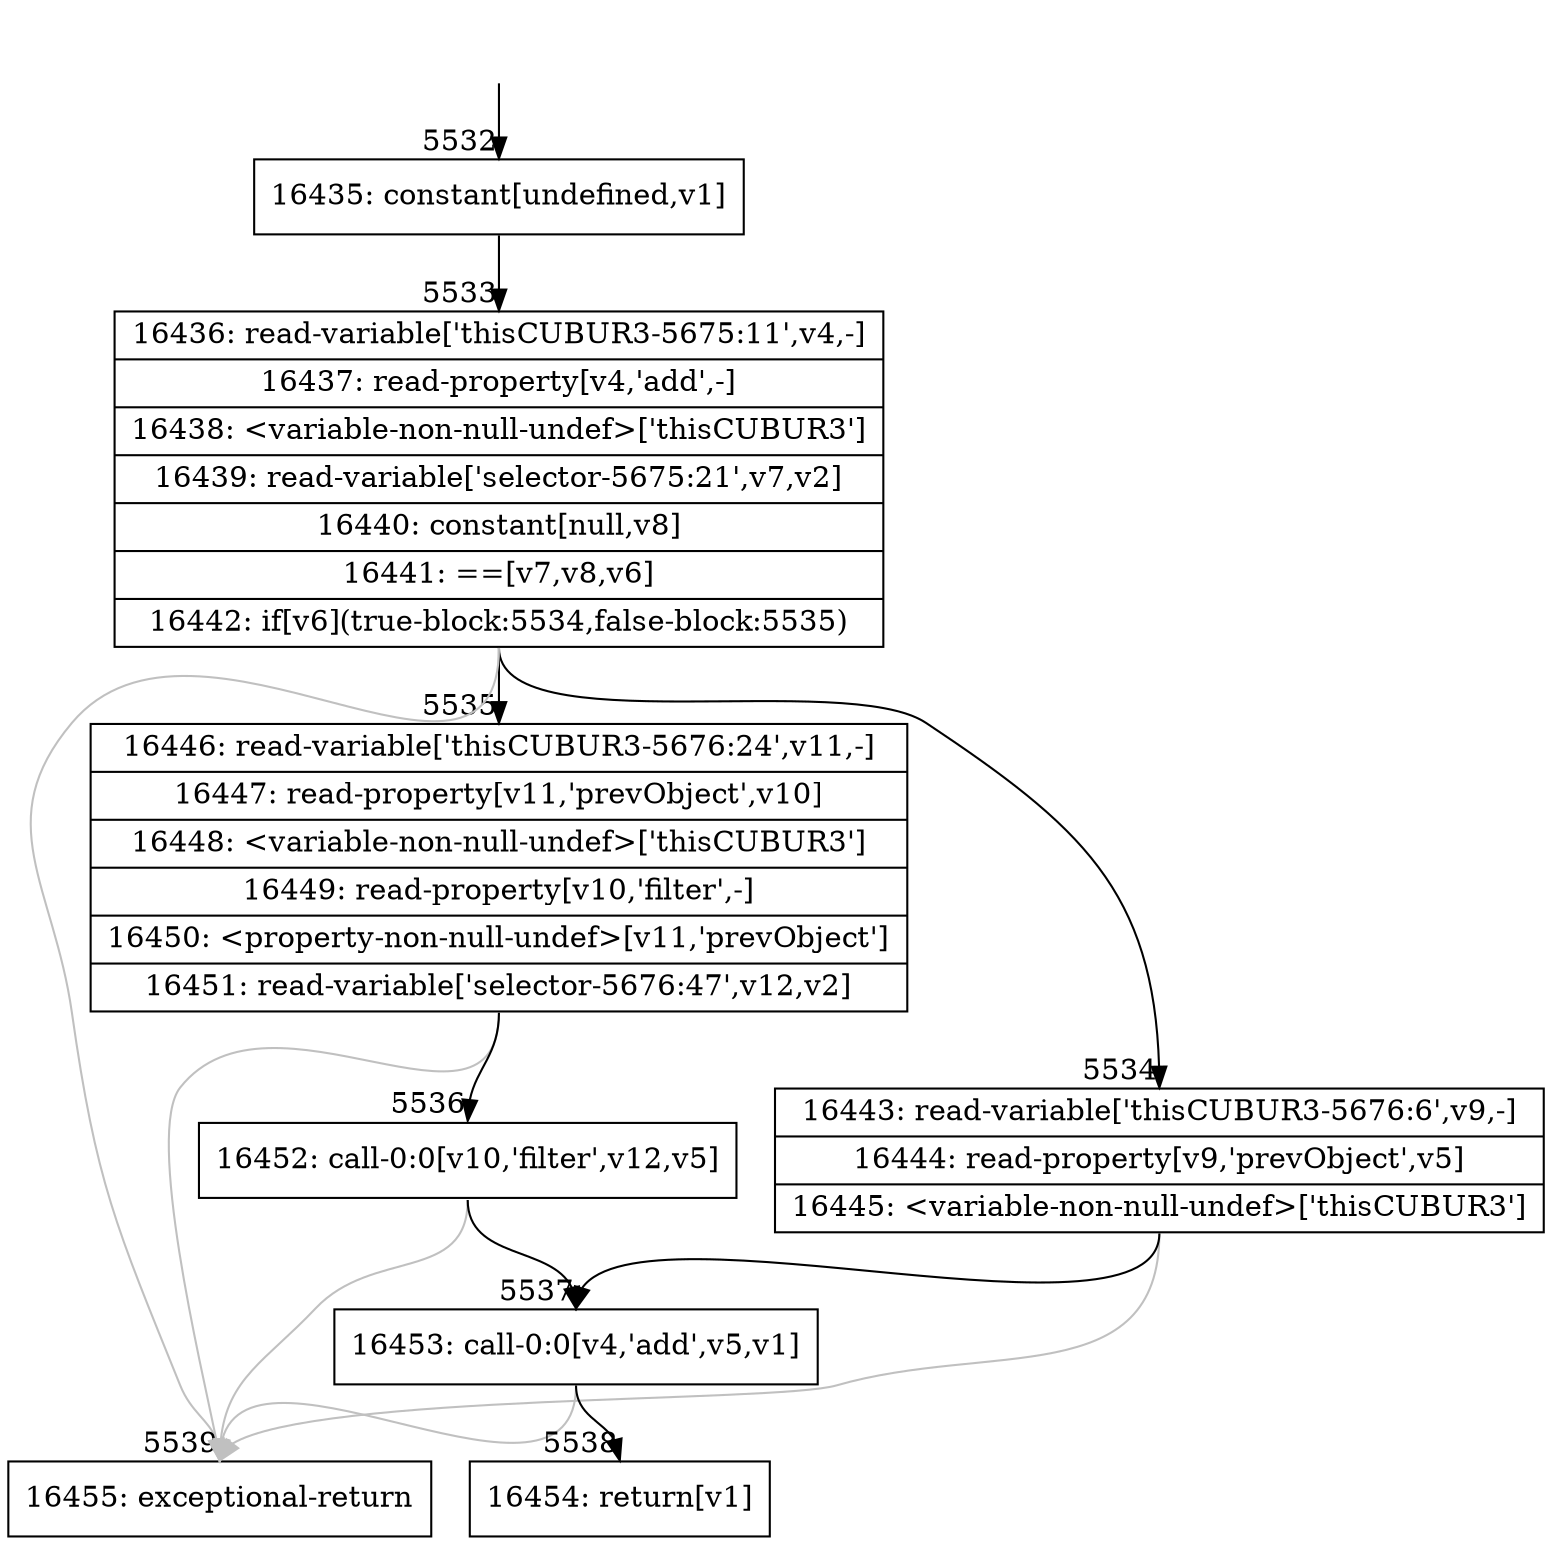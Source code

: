 digraph {
rankdir="TD"
BB_entry348[shape=none,label=""];
BB_entry348 -> BB5532 [tailport=s, headport=n, headlabel="    5532"]
BB5532 [shape=record label="{16435: constant[undefined,v1]}" ] 
BB5532 -> BB5533 [tailport=s, headport=n, headlabel="      5533"]
BB5533 [shape=record label="{16436: read-variable['thisCUBUR3-5675:11',v4,-]|16437: read-property[v4,'add',-]|16438: \<variable-non-null-undef\>['thisCUBUR3']|16439: read-variable['selector-5675:21',v7,v2]|16440: constant[null,v8]|16441: ==[v7,v8,v6]|16442: if[v6](true-block:5534,false-block:5535)}" ] 
BB5533 -> BB5534 [tailport=s, headport=n, headlabel="      5534"]
BB5533 -> BB5535 [tailport=s, headport=n, headlabel="      5535"]
BB5533 -> BB5539 [tailport=s, headport=n, color=gray, headlabel="      5539"]
BB5534 [shape=record label="{16443: read-variable['thisCUBUR3-5676:6',v9,-]|16444: read-property[v9,'prevObject',v5]|16445: \<variable-non-null-undef\>['thisCUBUR3']}" ] 
BB5534 -> BB5537 [tailport=s, headport=n, headlabel="      5537"]
BB5534 -> BB5539 [tailport=s, headport=n, color=gray]
BB5535 [shape=record label="{16446: read-variable['thisCUBUR3-5676:24',v11,-]|16447: read-property[v11,'prevObject',v10]|16448: \<variable-non-null-undef\>['thisCUBUR3']|16449: read-property[v10,'filter',-]|16450: \<property-non-null-undef\>[v11,'prevObject']|16451: read-variable['selector-5676:47',v12,v2]}" ] 
BB5535 -> BB5536 [tailport=s, headport=n, headlabel="      5536"]
BB5535 -> BB5539 [tailport=s, headport=n, color=gray]
BB5536 [shape=record label="{16452: call-0:0[v10,'filter',v12,v5]}" ] 
BB5536 -> BB5537 [tailport=s, headport=n]
BB5536 -> BB5539 [tailport=s, headport=n, color=gray]
BB5537 [shape=record label="{16453: call-0:0[v4,'add',v5,v1]}" ] 
BB5537 -> BB5538 [tailport=s, headport=n, headlabel="      5538"]
BB5537 -> BB5539 [tailport=s, headport=n, color=gray]
BB5538 [shape=record label="{16454: return[v1]}" ] 
BB5539 [shape=record label="{16455: exceptional-return}" ] 
}
